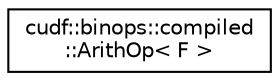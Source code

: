 digraph "Graphical Class Hierarchy"
{
 // LATEX_PDF_SIZE
  edge [fontname="Helvetica",fontsize="10",labelfontname="Helvetica",labelfontsize="10"];
  node [fontname="Helvetica",fontsize="10",shape=record];
  rankdir="LR";
  Node0 [label="cudf::binops::compiled\l::ArithOp\< F \>",height=0.2,width=0.4,color="black", fillcolor="white", style="filled",URL="$structcudf_1_1binops_1_1compiled_1_1ArithOp.html",tooltip=" "];
}
